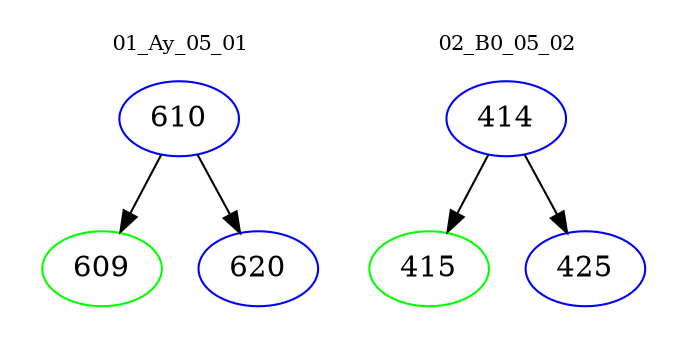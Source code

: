 digraph{
subgraph cluster_0 {
color = white
label = "01_Ay_05_01";
fontsize=10;
T0_610 [label="610", color="blue"]
T0_610 -> T0_609 [color="black"]
T0_609 [label="609", color="green"]
T0_610 -> T0_620 [color="black"]
T0_620 [label="620", color="blue"]
}
subgraph cluster_1 {
color = white
label = "02_B0_05_02";
fontsize=10;
T1_414 [label="414", color="blue"]
T1_414 -> T1_415 [color="black"]
T1_415 [label="415", color="green"]
T1_414 -> T1_425 [color="black"]
T1_425 [label="425", color="blue"]
}
}
